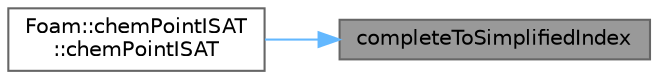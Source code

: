digraph "completeToSimplifiedIndex"
{
 // LATEX_PDF_SIZE
  bgcolor="transparent";
  edge [fontname=Helvetica,fontsize=10,labelfontname=Helvetica,labelfontsize=10];
  node [fontname=Helvetica,fontsize=10,shape=box,height=0.2,width=0.4];
  rankdir="RL";
  Node1 [id="Node000001",label="completeToSimplifiedIndex",height=0.2,width=0.4,color="gray40", fillcolor="grey60", style="filled", fontcolor="black",tooltip=" "];
  Node1 -> Node2 [id="edge1_Node000001_Node000002",dir="back",color="steelblue1",style="solid",tooltip=" "];
  Node2 [id="Node000002",label="Foam::chemPointISAT\l::chemPointISAT",height=0.2,width=0.4,color="grey40", fillcolor="white", style="filled",URL="$classFoam_1_1chemPointISAT.html#aac7bbd04177cbe0ce374318e71b5d4e7",tooltip=" "];
}
